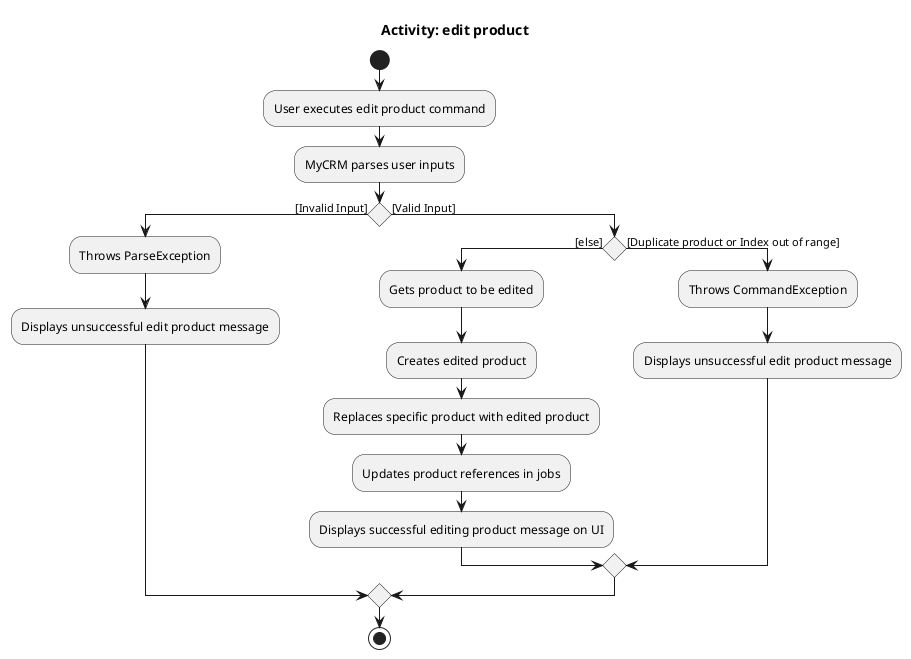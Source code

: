 @startuml
start
title Activity: edit product
:User executes edit product command;
:MyCRM parses user inputs;
if () then ([Invalid Input])
    :Throws ParseException;
    :Displays unsuccessful edit product message;
else ([Valid Input])
if () then ([else])
:Gets product to be edited;
:Creates edited product;
:Replaces specific product with edited product;
:Updates product references in jobs;
:Displays successful editing product message on UI;
else ([Duplicate product or Index out of range])
    :Throws CommandException;
    :Displays unsuccessful edit product message;
endif
endif
stop
@enduml
